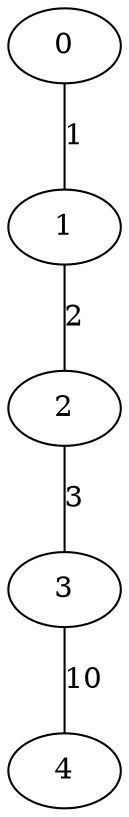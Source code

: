 graph ER { " 0 " -- " 1 " [label = 1]; " 1 " -- " 2 " [label = 2]; " 2 " -- " 3 " [label = 3]; " 3 " -- " 4 " [label = 10]; }